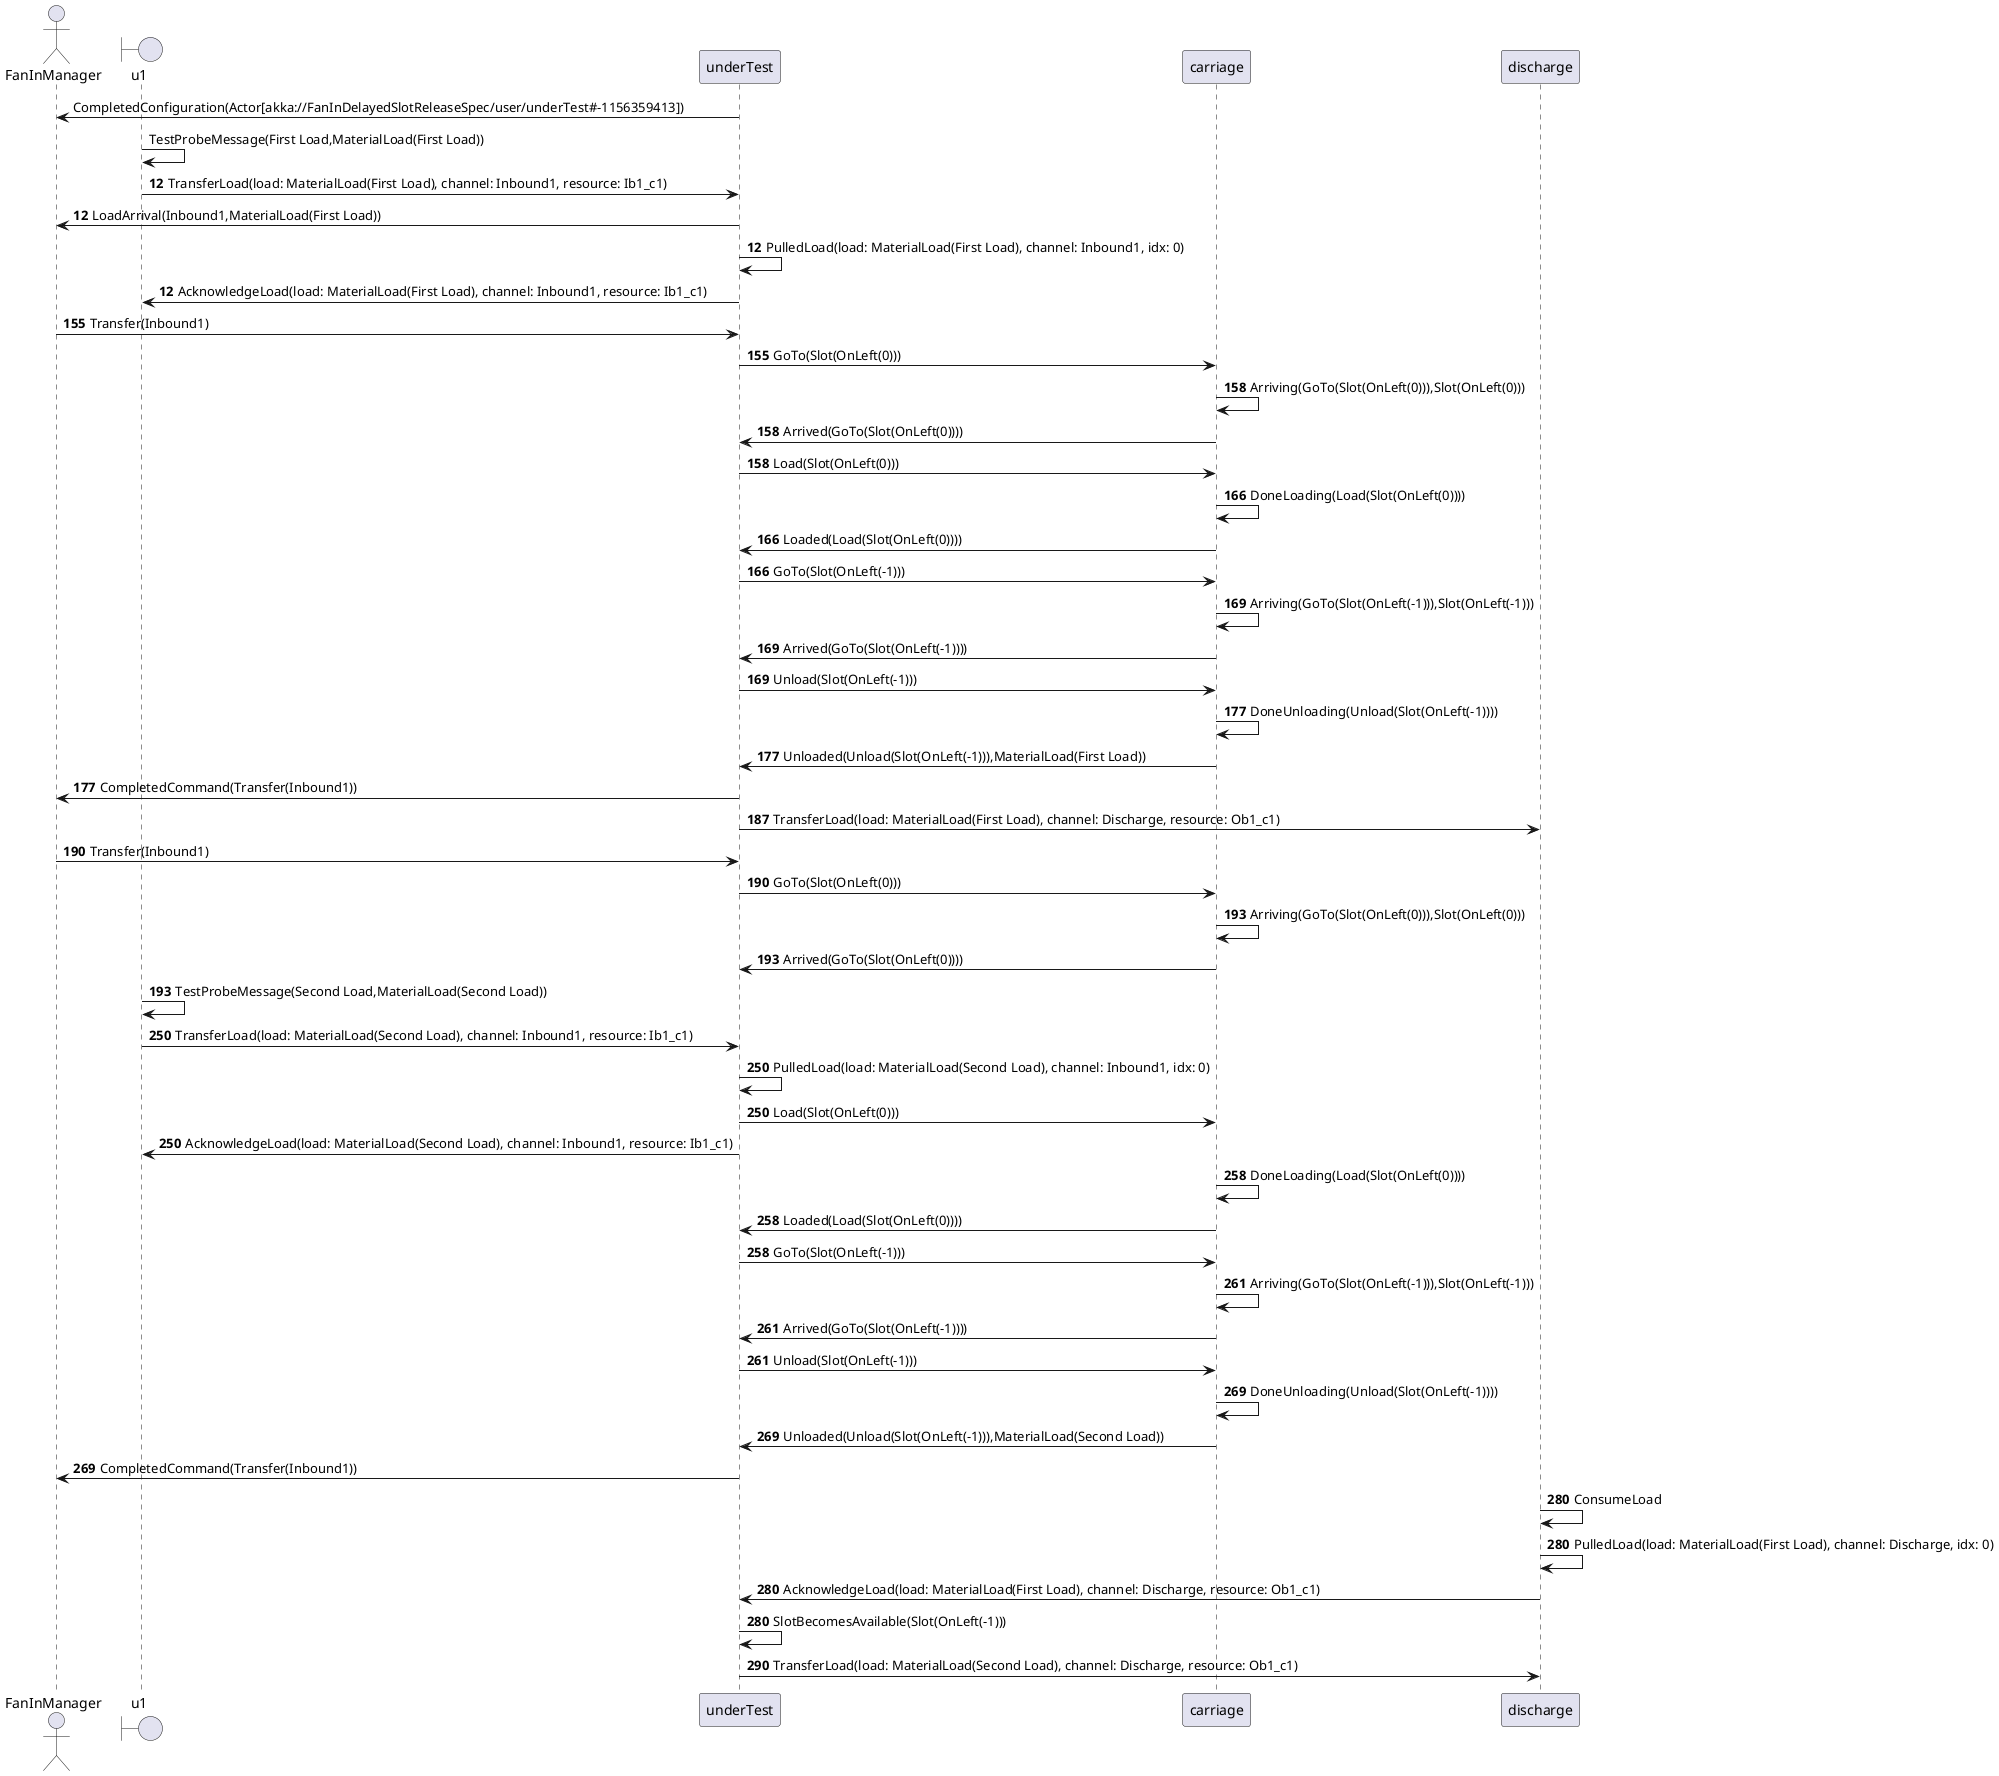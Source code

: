 @startuml
actor FanInManager
boundary u1
underTest -> FanInManager: CompletedConfiguration(Actor[akka://FanInDelayedSlotReleaseSpec/user/underTest#-1156359413])
u1 -> u1: TestProbeMessage(First Load,MaterialLoad(First Load))
autonumber 12 0
u1 -> underTest: TransferLoad(load: MaterialLoad(First Load), channel: Inbound1, resource: Ib1_c1)
underTest -> FanInManager: LoadArrival(Inbound1,MaterialLoad(First Load))
underTest -> underTest: PulledLoad(load: MaterialLoad(First Load), channel: Inbound1, idx: 0)
underTest -> u1: AcknowledgeLoad(load: MaterialLoad(First Load), channel: Inbound1, resource: Ib1_c1)
autonumber 155 0
FanInManager -> underTest: Transfer(Inbound1)
underTest -> carriage: GoTo(Slot(OnLeft(0)))
autonumber 158 0
carriage -> carriage: Arriving(GoTo(Slot(OnLeft(0))),Slot(OnLeft(0)))
carriage -> underTest: Arrived(GoTo(Slot(OnLeft(0))))
underTest -> carriage: Load(Slot(OnLeft(0)))
autonumber 166 0
carriage -> carriage: DoneLoading(Load(Slot(OnLeft(0))))
carriage -> underTest: Loaded(Load(Slot(OnLeft(0))))
underTest -> carriage: GoTo(Slot(OnLeft(-1)))
autonumber 169 0
carriage -> carriage: Arriving(GoTo(Slot(OnLeft(-1))),Slot(OnLeft(-1)))
carriage -> underTest: Arrived(GoTo(Slot(OnLeft(-1))))
underTest -> carriage: Unload(Slot(OnLeft(-1)))
autonumber 177 0
carriage -> carriage: DoneUnloading(Unload(Slot(OnLeft(-1))))
carriage -> underTest: Unloaded(Unload(Slot(OnLeft(-1))),MaterialLoad(First Load))
underTest -> FanInManager: CompletedCommand(Transfer(Inbound1))
autonumber 187 0
underTest -> discharge: TransferLoad(load: MaterialLoad(First Load), channel: Discharge, resource: Ob1_c1)
autonumber 190 0
FanInManager -> underTest: Transfer(Inbound1)
underTest -> carriage: GoTo(Slot(OnLeft(0)))
autonumber 193 0
carriage -> carriage: Arriving(GoTo(Slot(OnLeft(0))),Slot(OnLeft(0)))
carriage -> underTest: Arrived(GoTo(Slot(OnLeft(0))))
u1 -> u1: TestProbeMessage(Second Load,MaterialLoad(Second Load))
autonumber 250 0
u1 -> underTest: TransferLoad(load: MaterialLoad(Second Load), channel: Inbound1, resource: Ib1_c1)
underTest -> underTest: PulledLoad(load: MaterialLoad(Second Load), channel: Inbound1, idx: 0)
underTest -> carriage: Load(Slot(OnLeft(0)))
underTest -> u1: AcknowledgeLoad(load: MaterialLoad(Second Load), channel: Inbound1, resource: Ib1_c1)
autonumber 258 0
carriage -> carriage: DoneLoading(Load(Slot(OnLeft(0))))
carriage -> underTest: Loaded(Load(Slot(OnLeft(0))))
underTest -> carriage: GoTo(Slot(OnLeft(-1)))
autonumber 261 0
carriage -> carriage: Arriving(GoTo(Slot(OnLeft(-1))),Slot(OnLeft(-1)))
carriage -> underTest: Arrived(GoTo(Slot(OnLeft(-1))))
underTest -> carriage: Unload(Slot(OnLeft(-1)))
autonumber 269 0
carriage -> carriage: DoneUnloading(Unload(Slot(OnLeft(-1))))
carriage -> underTest: Unloaded(Unload(Slot(OnLeft(-1))),MaterialLoad(Second Load))
underTest -> FanInManager: CompletedCommand(Transfer(Inbound1))
autonumber 280 0
discharge -> discharge: ConsumeLoad
discharge -> discharge: PulledLoad(load: MaterialLoad(First Load), channel: Discharge, idx: 0)
discharge -> underTest: AcknowledgeLoad(load: MaterialLoad(First Load), channel: Discharge, resource: Ob1_c1)
underTest -> underTest: SlotBecomesAvailable(Slot(OnLeft(-1)))
autonumber 290 0
underTest -> discharge: TransferLoad(load: MaterialLoad(Second Load), channel: Discharge, resource: Ob1_c1)

@enduml